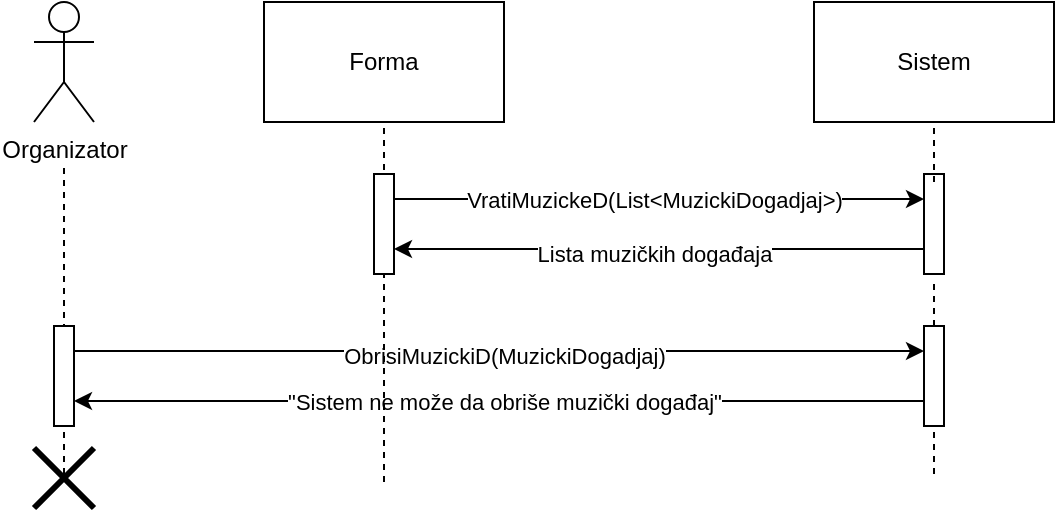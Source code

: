 <mxfile version="15.2.5" type="device"><diagram id="R2lEEEUBdFMjLlhIrx00" name="Page-1"><mxGraphModel dx="865" dy="408" grid="1" gridSize="10" guides="1" tooltips="1" connect="1" arrows="1" fold="1" page="1" pageScale="1" pageWidth="850" pageHeight="1100" math="0" shadow="0" extFonts="Permanent Marker^https://fonts.googleapis.com/css?family=Permanent+Marker"><root><mxCell id="0"/><mxCell id="1" parent="0"/><mxCell id="eNgiWa2B5CA5oDeILZxk-1" value="" style="endArrow=none;dashed=1;html=1;" edge="1" parent="1" source="eNgiWa2B5CA5oDeILZxk-9"><mxGeometry width="50" height="50" relative="1" as="geometry"><mxPoint x="630" y="720" as="sourcePoint"/><mxPoint x="630" y="710" as="targetPoint"/></mxGeometry></mxCell><mxCell id="eNgiWa2B5CA5oDeILZxk-2" value="Organizator" style="shape=umlActor;verticalLabelPosition=bottom;verticalAlign=top;html=1;outlineConnect=0;" vertex="1" parent="1"><mxGeometry x="180" y="570" width="30" height="60" as="geometry"/></mxCell><mxCell id="eNgiWa2B5CA5oDeILZxk-3" value="" style="endArrow=none;dashed=1;html=1;exitX=0.5;exitY=0;exitDx=0;exitDy=0;exitPerimeter=0;" edge="1" parent="1"><mxGeometry width="50" height="50" relative="1" as="geometry"><mxPoint x="195" y="806" as="sourcePoint"/><mxPoint x="195" y="650" as="targetPoint"/></mxGeometry></mxCell><mxCell id="eNgiWa2B5CA5oDeILZxk-4" style="edgeStyle=orthogonalEdgeStyle;rounded=0;orthogonalLoop=1;jettySize=auto;html=1;exitX=1;exitY=0.25;exitDx=0;exitDy=0;entryX=0;entryY=0.25;entryDx=0;entryDy=0;" edge="1" parent="1"><mxGeometry relative="1" as="geometry"><mxPoint x="200" y="744.5" as="sourcePoint"/><mxPoint x="625" y="744.5" as="targetPoint"/></mxGeometry></mxCell><mxCell id="eNgiWa2B5CA5oDeILZxk-5" value="ObrisiMuzickiD(MuzickiDogadjaj)" style="edgeLabel;html=1;align=center;verticalAlign=middle;resizable=0;points=[];" vertex="1" connectable="0" parent="eNgiWa2B5CA5oDeILZxk-4"><mxGeometry x="-0.125" y="-1" relative="1" as="geometry"><mxPoint x="29" y="1" as="offset"/></mxGeometry></mxCell><mxCell id="eNgiWa2B5CA5oDeILZxk-6" value="" style="rounded=0;whiteSpace=wrap;html=1;" vertex="1" parent="1"><mxGeometry x="190" y="732" width="10" height="50" as="geometry"/></mxCell><mxCell id="eNgiWa2B5CA5oDeILZxk-7" style="edgeStyle=orthogonalEdgeStyle;rounded=0;orthogonalLoop=1;jettySize=auto;html=1;exitX=0;exitY=0.75;exitDx=0;exitDy=0;entryX=1;entryY=0.75;entryDx=0;entryDy=0;" edge="1" parent="1"><mxGeometry relative="1" as="geometry"><mxPoint x="625" y="769.5" as="sourcePoint"/><mxPoint x="200" y="769.5" as="targetPoint"/></mxGeometry></mxCell><mxCell id="eNgiWa2B5CA5oDeILZxk-8" value="&quot;Sistem ne može da obriše muzički događaj&quot;" style="edgeLabel;html=1;align=center;verticalAlign=middle;resizable=0;points=[];" vertex="1" connectable="0" parent="eNgiWa2B5CA5oDeILZxk-7"><mxGeometry x="0.092" relative="1" as="geometry"><mxPoint x="22" as="offset"/></mxGeometry></mxCell><mxCell id="eNgiWa2B5CA5oDeILZxk-9" value="" style="rounded=0;whiteSpace=wrap;html=1;" vertex="1" parent="1"><mxGeometry x="625" y="732" width="10" height="50" as="geometry"/></mxCell><mxCell id="eNgiWa2B5CA5oDeILZxk-17" value="" style="endArrow=none;dashed=1;html=1;entryX=0.5;entryY=1;entryDx=0;entryDy=0;" edge="1" parent="1"><mxGeometry width="50" height="50" relative="1" as="geometry"><mxPoint x="630.08" y="677" as="sourcePoint"/><mxPoint x="629.58" y="657" as="targetPoint"/></mxGeometry></mxCell><mxCell id="eNgiWa2B5CA5oDeILZxk-18" value="Sistem" style="rounded=0;whiteSpace=wrap;html=1;" vertex="1" parent="1"><mxGeometry x="570" y="570" width="120" height="60" as="geometry"/></mxCell><mxCell id="eNgiWa2B5CA5oDeILZxk-19" value="" style="endArrow=none;dashed=1;html=1;exitX=0.5;exitY=0;exitDx=0;exitDy=0;" edge="1" parent="1"><mxGeometry width="50" height="50" relative="1" as="geometry"><mxPoint x="355" y="810" as="sourcePoint"/><mxPoint x="355" y="630" as="targetPoint"/></mxGeometry></mxCell><mxCell id="eNgiWa2B5CA5oDeILZxk-27" value="Forma" style="rounded=0;whiteSpace=wrap;html=1;" vertex="1" parent="1"><mxGeometry x="295" y="570" width="120" height="60" as="geometry"/></mxCell><mxCell id="eNgiWa2B5CA5oDeILZxk-35" value="" style="rounded=0;whiteSpace=wrap;html=1;" vertex="1" parent="1"><mxGeometry x="350" y="656" width="10" height="50" as="geometry"/></mxCell><mxCell id="eNgiWa2B5CA5oDeILZxk-36" value="" style="rounded=0;whiteSpace=wrap;html=1;" vertex="1" parent="1"><mxGeometry x="625" y="656" width="10" height="50" as="geometry"/></mxCell><mxCell id="eNgiWa2B5CA5oDeILZxk-37" value="" style="endArrow=classic;html=1;exitX=1;exitY=0.25;exitDx=0;exitDy=0;entryX=0;entryY=0.25;entryDx=0;entryDy=0;" edge="1" parent="1" source="eNgiWa2B5CA5oDeILZxk-35" target="eNgiWa2B5CA5oDeILZxk-36"><mxGeometry width="50" height="50" relative="1" as="geometry"><mxPoint x="390" y="686" as="sourcePoint"/><mxPoint x="440" y="636" as="targetPoint"/></mxGeometry></mxCell><mxCell id="eNgiWa2B5CA5oDeILZxk-38" value="VratiMuzickeD(List&amp;lt;MuzickiDogadjaj&amp;gt;)" style="edgeLabel;html=1;align=center;verticalAlign=middle;resizable=0;points=[];" vertex="1" connectable="0" parent="eNgiWa2B5CA5oDeILZxk-37"><mxGeometry x="0.087" relative="1" as="geometry"><mxPoint x="-14" as="offset"/></mxGeometry></mxCell><mxCell id="eNgiWa2B5CA5oDeILZxk-39" value="" style="endArrow=classic;html=1;exitX=0;exitY=0.75;exitDx=0;exitDy=0;entryX=1;entryY=0.75;entryDx=0;entryDy=0;" edge="1" parent="1" source="eNgiWa2B5CA5oDeILZxk-36" target="eNgiWa2B5CA5oDeILZxk-35"><mxGeometry width="50" height="50" relative="1" as="geometry"><mxPoint x="520" y="726" as="sourcePoint"/><mxPoint x="570" y="676" as="targetPoint"/><Array as="points"/></mxGeometry></mxCell><mxCell id="eNgiWa2B5CA5oDeILZxk-40" value="Lista muzičkih događaja" style="edgeLabel;html=1;align=center;verticalAlign=middle;resizable=0;points=[];" vertex="1" connectable="0" parent="eNgiWa2B5CA5oDeILZxk-39"><mxGeometry x="0.245" y="3" relative="1" as="geometry"><mxPoint x="30" y="-0.5" as="offset"/></mxGeometry></mxCell><mxCell id="eNgiWa2B5CA5oDeILZxk-50" value="" style="endArrow=none;dashed=1;html=1;entryX=0.5;entryY=1;entryDx=0;entryDy=0;" edge="1" parent="1" target="eNgiWa2B5CA5oDeILZxk-18"><mxGeometry width="50" height="50" relative="1" as="geometry"><mxPoint x="630" y="660" as="sourcePoint"/><mxPoint x="640" y="720" as="targetPoint"/></mxGeometry></mxCell><mxCell id="eNgiWa2B5CA5oDeILZxk-51" value="" style="endArrow=none;dashed=1;html=1;exitX=0.5;exitY=0;exitDx=0;exitDy=0;entryX=0.5;entryY=1;entryDx=0;entryDy=0;" edge="1" parent="1"><mxGeometry width="50" height="50" relative="1" as="geometry"><mxPoint x="630" y="806" as="sourcePoint"/><mxPoint x="630" y="782" as="targetPoint"/></mxGeometry></mxCell><mxCell id="eNgiWa2B5CA5oDeILZxk-54" value="" style="shape=umlDestroy;whiteSpace=wrap;html=1;strokeWidth=3;" vertex="1" parent="1"><mxGeometry x="180" y="793" width="30" height="30" as="geometry"/></mxCell></root></mxGraphModel></diagram></mxfile>
